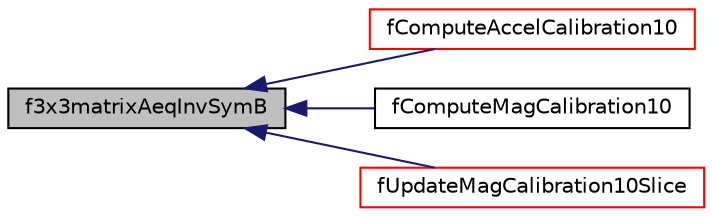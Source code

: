 digraph "f3x3matrixAeqInvSymB"
{
  edge [fontname="Helvetica",fontsize="10",labelfontname="Helvetica",labelfontsize="10"];
  node [fontname="Helvetica",fontsize="10",shape=record];
  rankdir="LR";
  Node60 [label="f3x3matrixAeqInvSymB",height=0.2,width=0.4,color="black", fillcolor="grey75", style="filled", fontcolor="black"];
  Node60 -> Node61 [dir="back",color="midnightblue",fontsize="10",style="solid",fontname="Helvetica"];
  Node61 [label="fComputeAccelCalibration10",height=0.2,width=0.4,color="red", fillcolor="white", style="filled",URL="$precision_accelerometer_8h.html#a752887e826809837549c391aa3a4cbaf",tooltip="calculate the 10 element calibration from the available measurements "];
  Node60 -> Node68 [dir="back",color="midnightblue",fontsize="10",style="solid",fontname="Helvetica"];
  Node68 [label="fComputeMagCalibration10",height=0.2,width=0.4,color="black", fillcolor="white", style="filled",URL="$magnetic_8c.html#aee45330512ed09a377b969fa229a2d45"];
  Node60 -> Node69 [dir="back",color="midnightblue",fontsize="10",style="solid",fontname="Helvetica"];
  Node69 [label="fUpdateMagCalibration10Slice",height=0.2,width=0.4,color="red", fillcolor="white", style="filled",URL="$magnetic_8h.html#a51818fe46836eeda49b9da097725b49a"];
}
